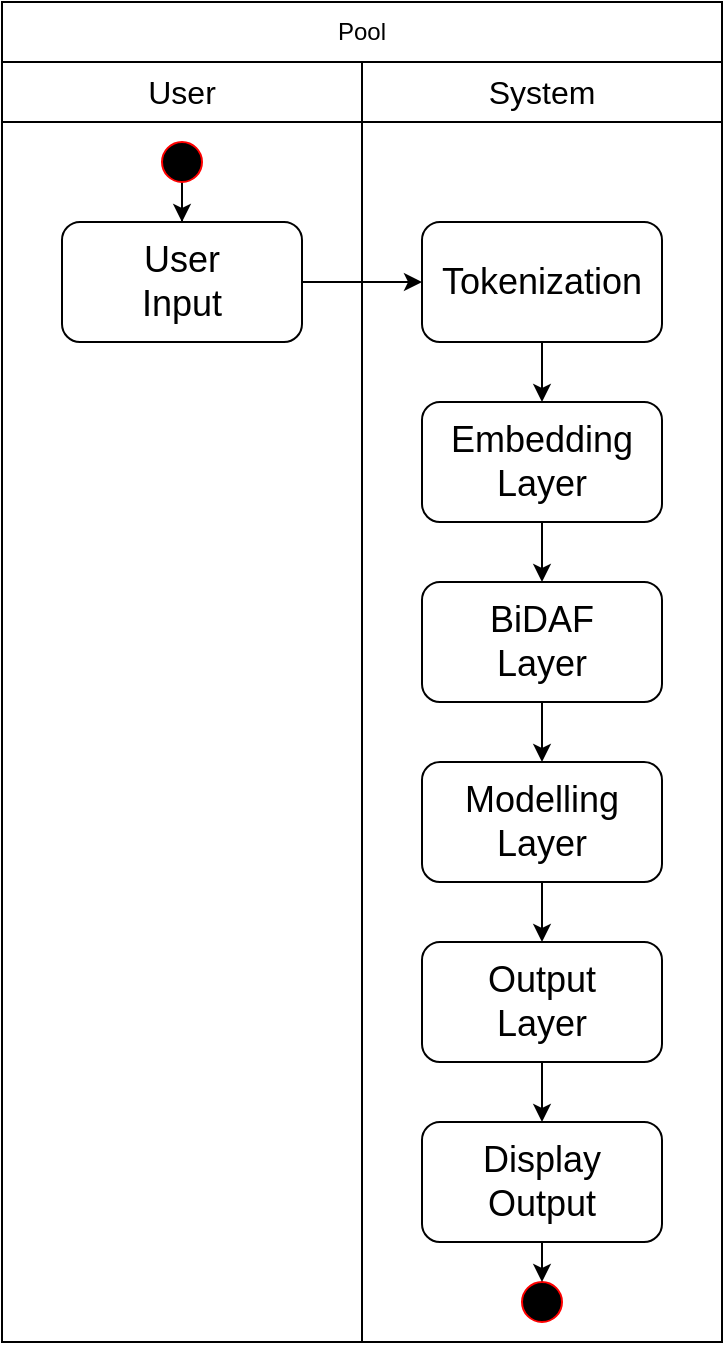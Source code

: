 <mxfile version="13.8.1" type="github">
  <diagram id="prtHgNgQTEPvFCAcTncT" name="Page-1">
    <mxGraphModel dx="868" dy="479" grid="1" gridSize="10" guides="1" tooltips="1" connect="1" arrows="1" fold="1" page="1" pageScale="1" pageWidth="827" pageHeight="1169" math="0" shadow="0">
      <root>
        <mxCell id="0" />
        <mxCell id="1" parent="0" />
        <mxCell id="lvqmQsu-ENCl8p0R73gI-1" value="&lt;font size=&quot;3&quot;&gt;User&lt;/font&gt;" style="rounded=0;whiteSpace=wrap;html=1;" parent="1" vertex="1">
          <mxGeometry x="180" y="80" width="180" height="30" as="geometry" />
        </mxCell>
        <mxCell id="lvqmQsu-ENCl8p0R73gI-2" value="&lt;font size=&quot;3&quot;&gt;System&lt;/font&gt;" style="rounded=0;whiteSpace=wrap;html=1;" parent="1" vertex="1">
          <mxGeometry x="360" y="80" width="180" height="30" as="geometry" />
        </mxCell>
        <mxCell id="lvqmQsu-ENCl8p0R73gI-3" value="Pool" style="rounded=0;whiteSpace=wrap;html=1;" parent="1" vertex="1">
          <mxGeometry x="180" y="50" width="360" height="30" as="geometry" />
        </mxCell>
        <mxCell id="lvqmQsu-ENCl8p0R73gI-4" value="" style="rounded=0;whiteSpace=wrap;html=1;" parent="1" vertex="1">
          <mxGeometry x="180" y="110" width="180" height="610" as="geometry" />
        </mxCell>
        <mxCell id="lvqmQsu-ENCl8p0R73gI-5" value="" style="rounded=0;whiteSpace=wrap;html=1;" parent="1" vertex="1">
          <mxGeometry x="360" y="110" width="180" height="610" as="geometry" />
        </mxCell>
        <mxCell id="lvqmQsu-ENCl8p0R73gI-6" value="&lt;div&gt;&lt;font style=&quot;font-size: 18px&quot;&gt;User&lt;/font&gt;&lt;/div&gt;&lt;div&gt;&lt;font style=&quot;font-size: 18px&quot;&gt;Input&lt;br&gt;&lt;/font&gt;&lt;/div&gt;" style="rounded=1;whiteSpace=wrap;html=1;" parent="1" vertex="1">
          <mxGeometry x="210" y="160" width="120" height="60" as="geometry" />
        </mxCell>
        <mxCell id="lvqmQsu-ENCl8p0R73gI-18" style="edgeStyle=orthogonalEdgeStyle;rounded=0;orthogonalLoop=1;jettySize=auto;html=1;" parent="1" source="lvqmQsu-ENCl8p0R73gI-7" target="lvqmQsu-ENCl8p0R73gI-10" edge="1">
          <mxGeometry relative="1" as="geometry" />
        </mxCell>
        <mxCell id="lvqmQsu-ENCl8p0R73gI-7" value="&lt;font style=&quot;font-size: 18px&quot;&gt;Tokenization&lt;/font&gt;" style="rounded=1;whiteSpace=wrap;html=1;" parent="1" vertex="1">
          <mxGeometry x="390" y="160" width="120" height="60" as="geometry" />
        </mxCell>
        <mxCell id="lvqmQsu-ENCl8p0R73gI-9" value="" style="endArrow=classic;html=1;exitX=1;exitY=0.5;exitDx=0;exitDy=0;entryX=0;entryY=0.5;entryDx=0;entryDy=0;" parent="1" source="lvqmQsu-ENCl8p0R73gI-6" target="lvqmQsu-ENCl8p0R73gI-7" edge="1">
          <mxGeometry width="50" height="50" relative="1" as="geometry">
            <mxPoint x="335" y="165" as="sourcePoint" />
            <mxPoint x="385" y="115" as="targetPoint" />
          </mxGeometry>
        </mxCell>
        <mxCell id="lvqmQsu-ENCl8p0R73gI-19" style="edgeStyle=orthogonalEdgeStyle;rounded=0;orthogonalLoop=1;jettySize=auto;html=1;" parent="1" source="lvqmQsu-ENCl8p0R73gI-10" target="lvqmQsu-ENCl8p0R73gI-11" edge="1">
          <mxGeometry relative="1" as="geometry" />
        </mxCell>
        <mxCell id="lvqmQsu-ENCl8p0R73gI-10" value="&lt;div&gt;&lt;font style=&quot;font-size: 18px&quot;&gt;Embedding&lt;/font&gt;&lt;/div&gt;&lt;div&gt;&lt;font style=&quot;font-size: 18px&quot;&gt;Layer&lt;/font&gt;&lt;br&gt;&lt;/div&gt;" style="rounded=1;whiteSpace=wrap;html=1;strokeColor=#000000;fillColor=#FFFFFF;" parent="1" vertex="1">
          <mxGeometry x="390" y="250" width="120" height="60" as="geometry" />
        </mxCell>
        <mxCell id="lvqmQsu-ENCl8p0R73gI-20" style="edgeStyle=orthogonalEdgeStyle;rounded=0;orthogonalLoop=1;jettySize=auto;html=1;" parent="1" source="lvqmQsu-ENCl8p0R73gI-11" target="lvqmQsu-ENCl8p0R73gI-12" edge="1">
          <mxGeometry relative="1" as="geometry" />
        </mxCell>
        <mxCell id="lvqmQsu-ENCl8p0R73gI-11" value="&lt;div&gt;&lt;font style=&quot;font-size: 18px&quot;&gt;BiDAF&lt;/font&gt;&lt;/div&gt;&lt;div&gt;&lt;font style=&quot;font-size: 18px&quot;&gt;Layer&lt;/font&gt;&lt;br&gt;&lt;/div&gt;" style="rounded=1;whiteSpace=wrap;html=1;strokeColor=#000000;fillColor=#FFFFFF;" parent="1" vertex="1">
          <mxGeometry x="390" y="340" width="120" height="60" as="geometry" />
        </mxCell>
        <mxCell id="lvqmQsu-ENCl8p0R73gI-21" style="edgeStyle=orthogonalEdgeStyle;rounded=0;orthogonalLoop=1;jettySize=auto;html=1;" parent="1" source="lvqmQsu-ENCl8p0R73gI-12" target="lvqmQsu-ENCl8p0R73gI-13" edge="1">
          <mxGeometry relative="1" as="geometry" />
        </mxCell>
        <mxCell id="lvqmQsu-ENCl8p0R73gI-12" value="&lt;div&gt;&lt;font style=&quot;font-size: 18px&quot;&gt;Modelling&lt;/font&gt;&lt;/div&gt;&lt;div&gt;&lt;font style=&quot;font-size: 18px&quot;&gt;Layer&lt;/font&gt;&lt;br&gt;&lt;/div&gt;" style="rounded=1;whiteSpace=wrap;html=1;strokeColor=#000000;fillColor=#FFFFFF;" parent="1" vertex="1">
          <mxGeometry x="390" y="430" width="120" height="60" as="geometry" />
        </mxCell>
        <mxCell id="lvqmQsu-ENCl8p0R73gI-22" style="edgeStyle=orthogonalEdgeStyle;rounded=0;orthogonalLoop=1;jettySize=auto;html=1;" parent="1" source="lvqmQsu-ENCl8p0R73gI-13" target="lvqmQsu-ENCl8p0R73gI-14" edge="1">
          <mxGeometry relative="1" as="geometry" />
        </mxCell>
        <mxCell id="lvqmQsu-ENCl8p0R73gI-13" value="&lt;div&gt;&lt;font style=&quot;font-size: 18px&quot;&gt;Output&lt;/font&gt;&lt;/div&gt;&lt;div&gt;&lt;font style=&quot;font-size: 18px&quot;&gt;Layer&lt;/font&gt;&lt;br&gt;&lt;/div&gt;" style="rounded=1;whiteSpace=wrap;html=1;strokeColor=#000000;fillColor=#FFFFFF;" parent="1" vertex="1">
          <mxGeometry x="390" y="520" width="120" height="60" as="geometry" />
        </mxCell>
        <mxCell id="lvqmQsu-ENCl8p0R73gI-14" value="&lt;font style=&quot;font-size: 18px&quot;&gt;Display&lt;/font&gt;&lt;div&gt;&lt;font style=&quot;font-size: 18px&quot;&gt;Output&lt;/font&gt;&lt;br&gt;&lt;/div&gt;" style="rounded=1;whiteSpace=wrap;html=1;strokeColor=#000000;fillColor=#FFFFFF;" parent="1" vertex="1">
          <mxGeometry x="390" y="610" width="120" height="60" as="geometry" />
        </mxCell>
        <mxCell id="lvqmQsu-ENCl8p0R73gI-17" style="edgeStyle=orthogonalEdgeStyle;rounded=0;orthogonalLoop=1;jettySize=auto;html=1;" parent="1" source="lvqmQsu-ENCl8p0R73gI-15" target="lvqmQsu-ENCl8p0R73gI-6" edge="1">
          <mxGeometry relative="1" as="geometry" />
        </mxCell>
        <mxCell id="lvqmQsu-ENCl8p0R73gI-15" value="" style="ellipse;whiteSpace=wrap;html=1;aspect=fixed;fillColor=#000000;strokeColor=#FF0000;" parent="1" vertex="1">
          <mxGeometry x="260" y="120" width="20" height="20" as="geometry" />
        </mxCell>
        <mxCell id="lvqmQsu-ENCl8p0R73gI-16" value="" style="ellipse;whiteSpace=wrap;html=1;aspect=fixed;fillColor=#000000;strokeColor=#FF0000;" parent="1" vertex="1">
          <mxGeometry x="440" y="690" width="20" height="20" as="geometry" />
        </mxCell>
        <mxCell id="lvqmQsu-ENCl8p0R73gI-27" value="" style="endArrow=classic;html=1;exitX=0.5;exitY=1;exitDx=0;exitDy=0;entryX=0.5;entryY=0;entryDx=0;entryDy=0;" parent="1" source="lvqmQsu-ENCl8p0R73gI-14" target="lvqmQsu-ENCl8p0R73gI-16" edge="1">
          <mxGeometry width="50" height="50" relative="1" as="geometry">
            <mxPoint x="110" y="770" as="sourcePoint" />
            <mxPoint x="160" y="720" as="targetPoint" />
          </mxGeometry>
        </mxCell>
      </root>
    </mxGraphModel>
  </diagram>
</mxfile>
